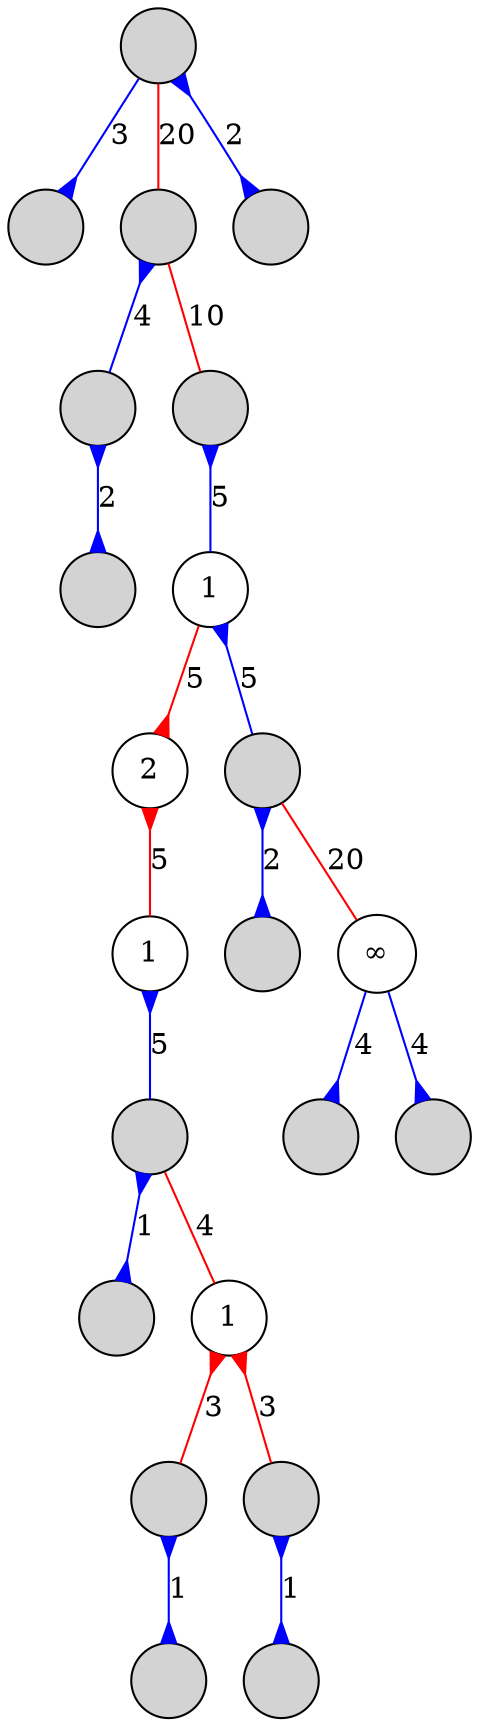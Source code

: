 digraph
{
	node [shape=circle, style=filled, label=""];
	edge [dir=both, color=blue, arrowtail=none, arrowhead=none];

	n00 -> n10 [label=3, arrowhead=inv];
	n00 -> n11 [label=20, color=red];
	n00 -> n12 [label=2, arrowtail=inv, arrowhead=inv];
	n11 -> n20 [label=4, arrowtail=inv];
	n11 -> n21 [label=10, color=red];
	n20 -> n30 [label=2, arrowtail=inv, arrowhead=inv];
	n21 -> n31 [label=5, arrowtail=inv];
	n31 -> n40 [label=5, color=red, arrowhead=inv];
	n31 -> n41 [label=5, arrowtail=inv];
	n40 -> n50 [label=5, color=red, arrowtail=inv];
	n41 -> n51 [label=2, arrowtail=inv, arrowhead=inv];
	n41 -> n52 [label=20, color=red];
	n50 -> n60 [label=5, arrowtail=inv];
	n52 -> n61 [label=4, arrowhead=inv];
	n52 -> n62 [label=4, arrowhead=inv];
	n60 -> n70 [label=1, arrowtail=inv, arrowhead=inv];
	n60 -> n71 [label=4, color=red];
	n71 -> n80 [label=3, color=red, arrowtail=inv];
	n71 -> n81 [label=3, color=red, arrowtail=inv];
	n80 -> n90 [label=1, arrowtail=inv, arrowhead=inv];
	n81 -> n91 [label=1, arrowtail=inv, arrowhead=inv];

	n31 [style=solid, label=1];
	n40 [style=solid, label=2];
	n50 [style=solid, label=1];
	n52 [style=solid, label="&infin;"];
	n71 [style=solid, label=1];
}
